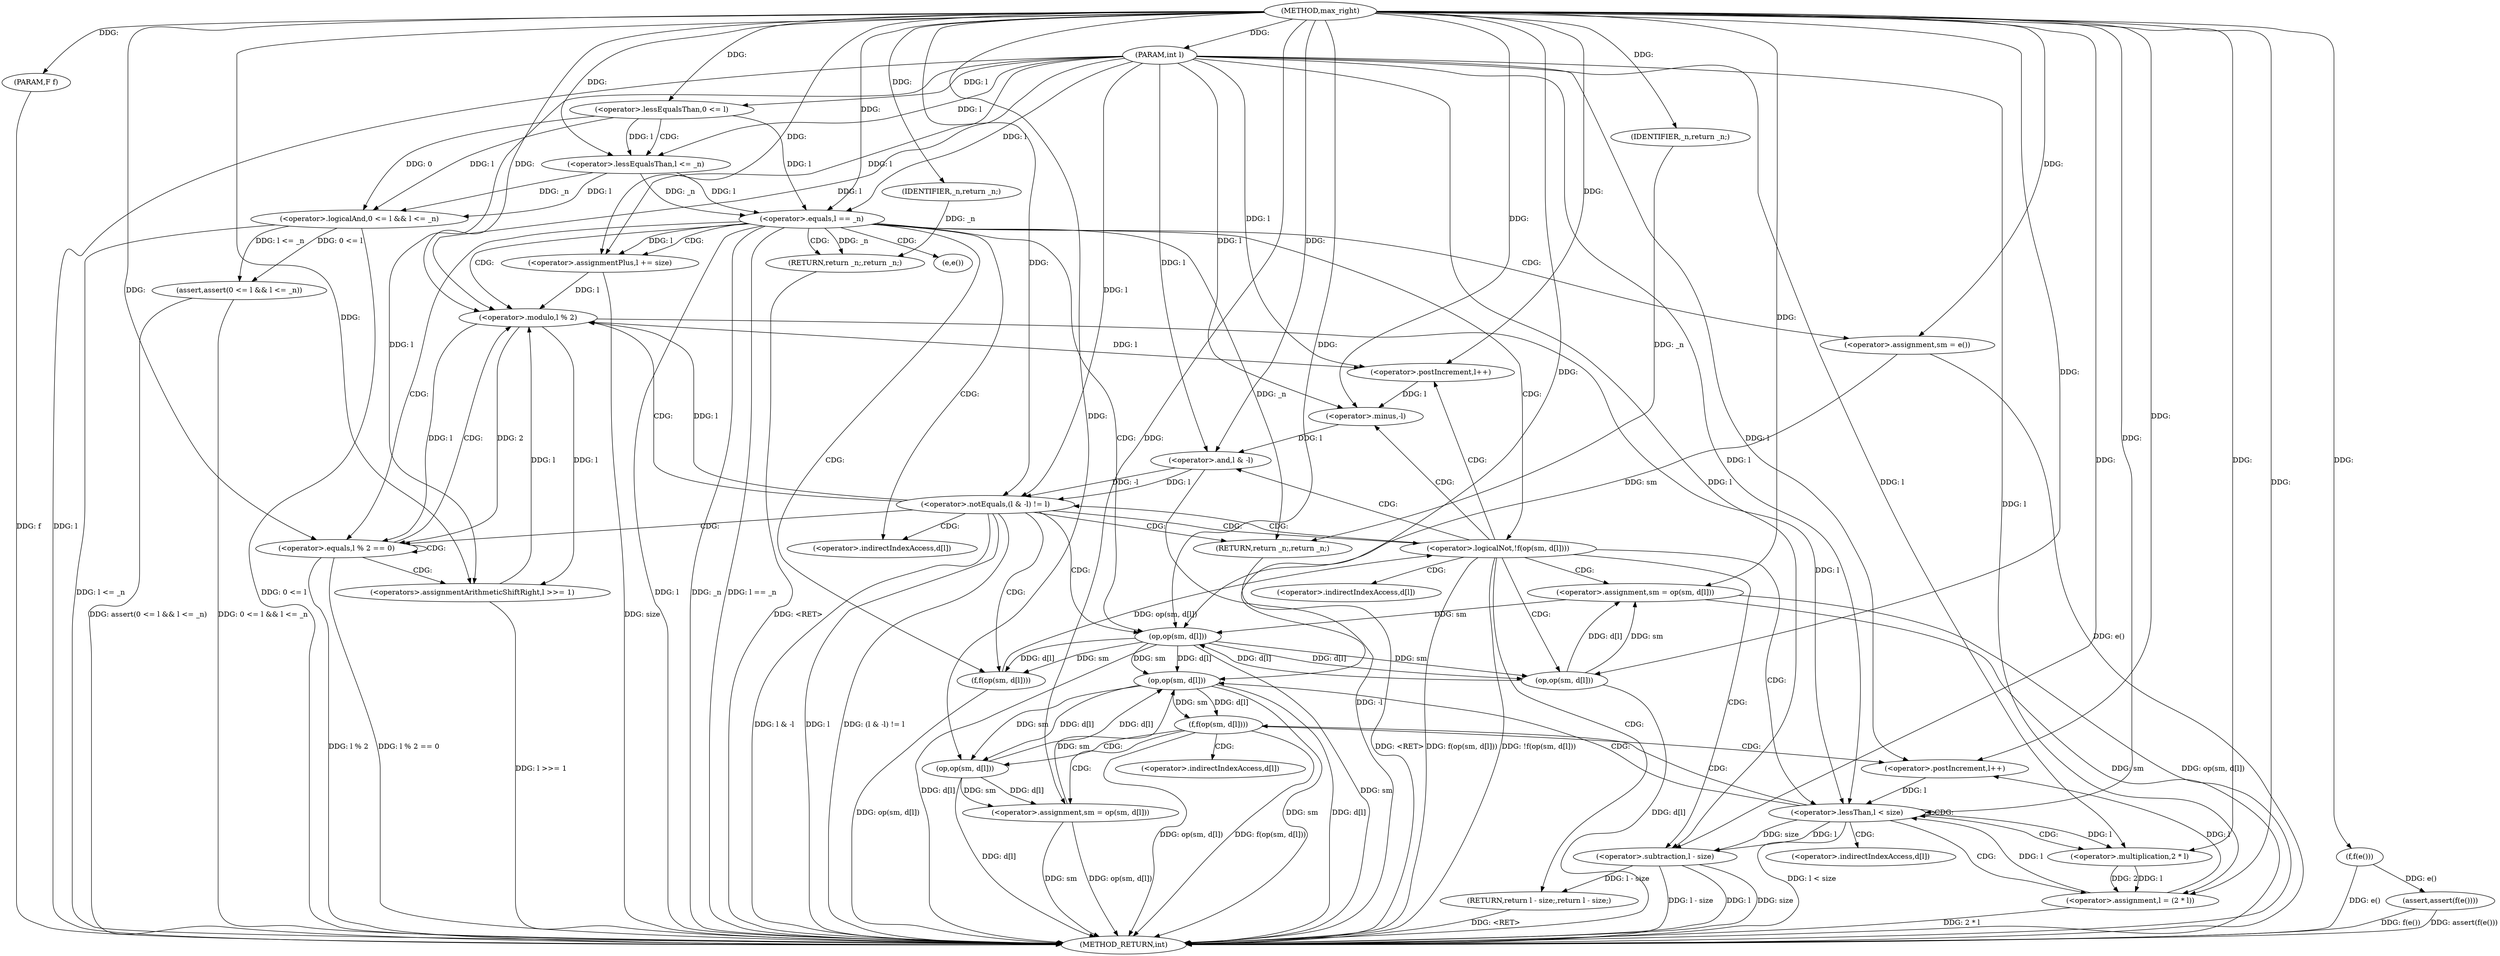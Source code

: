 digraph "max_right" {  
"1006034" [label = "(METHOD,max_right)" ]
"1006130" [label = "(METHOD_RETURN,int)" ]
"1006035" [label = "(PARAM,int l)" ]
"1006036" [label = "(PARAM,F f)" ]
"1006038" [label = "(assert,assert(0 <= l && l <= _n))" ]
"1006046" [label = "(assert,assert(f(e())))" ]
"1006055" [label = "(<operator>.assignmentPlus,l += size)" ]
"1006059" [label = "(<operator>.assignment,sm = e())" ]
"1006128" [label = "(RETURN,return _n;,return _n;)" ]
"1006050" [label = "(<operator>.equals,l == _n)" ]
"1006053" [label = "(RETURN,return _n;,return _n;)" ]
"1006122" [label = "(<operator>.notEquals,(l & -l) != l)" ]
"1006129" [label = "(IDENTIFIER,_n,return _n;)" ]
"1006039" [label = "(<operator>.logicalAnd,0 <= l && l <= _n)" ]
"1006047" [label = "(f,f(e()))" ]
"1006054" [label = "(IDENTIFIER,_n,return _n;)" ]
"1006113" [label = "(<operator>.assignment,sm = op(sm, d[l]))" ]
"1006120" [label = "(<operator>.postIncrement,l++)" ]
"1006040" [label = "(<operator>.lessEqualsThan,0 <= l)" ]
"1006043" [label = "(<operator>.lessEqualsThan,l <= _n)" ]
"1006065" [label = "(<operator>.equals,l % 2 == 0)" ]
"1006070" [label = "(<operators>.assignmentArithmeticShiftRight,l >>= 1)" ]
"1006074" [label = "(<operator>.logicalNot,!f(op(sm, d[l])))" ]
"1006123" [label = "(<operator>.and,l & -l)" ]
"1006109" [label = "(RETURN,return l - size;,return l - size;)" ]
"1006115" [label = "(op,op(sm, d[l]))" ]
"1006125" [label = "(<operator>.minus,-l)" ]
"1006066" [label = "(<operator>.modulo,l % 2)" ]
"1006075" [label = "(f,f(op(sm, d[l])))" ]
"1006083" [label = "(<operator>.lessThan,l < size)" ]
"1006110" [label = "(<operator>.subtraction,l - size)" ]
"1006076" [label = "(op,op(sm, d[l]))" ]
"1006087" [label = "(<operator>.assignment,l = (2 * l))" ]
"1006093" [label = "(f,f(op(sm, d[l])))" ]
"1006089" [label = "(<operator>.multiplication,2 * l)" ]
"1006100" [label = "(<operator>.assignment,sm = op(sm, d[l]))" ]
"1006107" [label = "(<operator>.postIncrement,l++)" ]
"1006094" [label = "(op,op(sm, d[l]))" ]
"1006102" [label = "(op,op(sm, d[l]))" ]
"1006061" [label = "(e,e())" ]
"1006117" [label = "(<operator>.indirectIndexAccess,d[l])" ]
"1006078" [label = "(<operator>.indirectIndexAccess,d[l])" ]
"1006096" [label = "(<operator>.indirectIndexAccess,d[l])" ]
"1006104" [label = "(<operator>.indirectIndexAccess,d[l])" ]
  "1006109" -> "1006130"  [ label = "DDG: <RET>"] 
  "1006053" -> "1006130"  [ label = "DDG: <RET>"] 
  "1006035" -> "1006130"  [ label = "DDG: l"] 
  "1006036" -> "1006130"  [ label = "DDG: f"] 
  "1006039" -> "1006130"  [ label = "DDG: 0 <= l"] 
  "1006039" -> "1006130"  [ label = "DDG: l <= _n"] 
  "1006038" -> "1006130"  [ label = "DDG: 0 <= l && l <= _n"] 
  "1006038" -> "1006130"  [ label = "DDG: assert(0 <= l && l <= _n)"] 
  "1006047" -> "1006130"  [ label = "DDG: e()"] 
  "1006046" -> "1006130"  [ label = "DDG: f(e())"] 
  "1006046" -> "1006130"  [ label = "DDG: assert(f(e()))"] 
  "1006050" -> "1006130"  [ label = "DDG: l"] 
  "1006050" -> "1006130"  [ label = "DDG: _n"] 
  "1006050" -> "1006130"  [ label = "DDG: l == _n"] 
  "1006055" -> "1006130"  [ label = "DDG: size"] 
  "1006059" -> "1006130"  [ label = "DDG: e()"] 
  "1006065" -> "1006130"  [ label = "DDG: l % 2"] 
  "1006065" -> "1006130"  [ label = "DDG: l % 2 == 0"] 
  "1006076" -> "1006130"  [ label = "DDG: sm"] 
  "1006076" -> "1006130"  [ label = "DDG: d[l]"] 
  "1006075" -> "1006130"  [ label = "DDG: op(sm, d[l])"] 
  "1006074" -> "1006130"  [ label = "DDG: f(op(sm, d[l]))"] 
  "1006074" -> "1006130"  [ label = "DDG: !f(op(sm, d[l]))"] 
  "1006113" -> "1006130"  [ label = "DDG: sm"] 
  "1006115" -> "1006130"  [ label = "DDG: d[l]"] 
  "1006113" -> "1006130"  [ label = "DDG: op(sm, d[l])"] 
  "1006123" -> "1006130"  [ label = "DDG: -l"] 
  "1006122" -> "1006130"  [ label = "DDG: l & -l"] 
  "1006122" -> "1006130"  [ label = "DDG: l"] 
  "1006122" -> "1006130"  [ label = "DDG: (l & -l) != l"] 
  "1006083" -> "1006130"  [ label = "DDG: l < size"] 
  "1006110" -> "1006130"  [ label = "DDG: l"] 
  "1006110" -> "1006130"  [ label = "DDG: size"] 
  "1006110" -> "1006130"  [ label = "DDG: l - size"] 
  "1006087" -> "1006130"  [ label = "DDG: 2 * l"] 
  "1006094" -> "1006130"  [ label = "DDG: sm"] 
  "1006094" -> "1006130"  [ label = "DDG: d[l]"] 
  "1006093" -> "1006130"  [ label = "DDG: op(sm, d[l])"] 
  "1006093" -> "1006130"  [ label = "DDG: f(op(sm, d[l]))"] 
  "1006100" -> "1006130"  [ label = "DDG: sm"] 
  "1006102" -> "1006130"  [ label = "DDG: d[l]"] 
  "1006100" -> "1006130"  [ label = "DDG: op(sm, d[l])"] 
  "1006070" -> "1006130"  [ label = "DDG: l >>= 1"] 
  "1006128" -> "1006130"  [ label = "DDG: <RET>"] 
  "1006034" -> "1006035"  [ label = "DDG: "] 
  "1006034" -> "1006036"  [ label = "DDG: "] 
  "1006034" -> "1006055"  [ label = "DDG: "] 
  "1006034" -> "1006059"  [ label = "DDG: "] 
  "1006129" -> "1006128"  [ label = "DDG: _n"] 
  "1006050" -> "1006128"  [ label = "DDG: _n"] 
  "1006039" -> "1006038"  [ label = "DDG: 0 <= l"] 
  "1006039" -> "1006038"  [ label = "DDG: l <= _n"] 
  "1006047" -> "1006046"  [ label = "DDG: e()"] 
  "1006054" -> "1006053"  [ label = "DDG: _n"] 
  "1006050" -> "1006053"  [ label = "DDG: _n"] 
  "1006050" -> "1006055"  [ label = "DDG: l"] 
  "1006035" -> "1006055"  [ label = "DDG: l"] 
  "1006034" -> "1006129"  [ label = "DDG: "] 
  "1006040" -> "1006039"  [ label = "DDG: 0"] 
  "1006040" -> "1006039"  [ label = "DDG: l"] 
  "1006043" -> "1006039"  [ label = "DDG: _n"] 
  "1006043" -> "1006039"  [ label = "DDG: l"] 
  "1006034" -> "1006047"  [ label = "DDG: "] 
  "1006040" -> "1006050"  [ label = "DDG: l"] 
  "1006043" -> "1006050"  [ label = "DDG: l"] 
  "1006035" -> "1006050"  [ label = "DDG: l"] 
  "1006034" -> "1006050"  [ label = "DDG: "] 
  "1006043" -> "1006050"  [ label = "DDG: _n"] 
  "1006034" -> "1006054"  [ label = "DDG: "] 
  "1006115" -> "1006113"  [ label = "DDG: d[l]"] 
  "1006115" -> "1006113"  [ label = "DDG: sm"] 
  "1006123" -> "1006122"  [ label = "DDG: -l"] 
  "1006123" -> "1006122"  [ label = "DDG: l"] 
  "1006035" -> "1006122"  [ label = "DDG: l"] 
  "1006034" -> "1006122"  [ label = "DDG: "] 
  "1006034" -> "1006040"  [ label = "DDG: "] 
  "1006035" -> "1006040"  [ label = "DDG: l"] 
  "1006040" -> "1006043"  [ label = "DDG: l"] 
  "1006035" -> "1006043"  [ label = "DDG: l"] 
  "1006034" -> "1006043"  [ label = "DDG: "] 
  "1006034" -> "1006113"  [ label = "DDG: "] 
  "1006066" -> "1006120"  [ label = "DDG: l"] 
  "1006035" -> "1006120"  [ label = "DDG: l"] 
  "1006034" -> "1006120"  [ label = "DDG: "] 
  "1006125" -> "1006123"  [ label = "DDG: l"] 
  "1006035" -> "1006123"  [ label = "DDG: l"] 
  "1006034" -> "1006123"  [ label = "DDG: "] 
  "1006066" -> "1006065"  [ label = "DDG: l"] 
  "1006066" -> "1006065"  [ label = "DDG: 2"] 
  "1006034" -> "1006065"  [ label = "DDG: "] 
  "1006066" -> "1006070"  [ label = "DDG: l"] 
  "1006035" -> "1006070"  [ label = "DDG: l"] 
  "1006034" -> "1006070"  [ label = "DDG: "] 
  "1006075" -> "1006074"  [ label = "DDG: op(sm, d[l])"] 
  "1006110" -> "1006109"  [ label = "DDG: l - size"] 
  "1006076" -> "1006115"  [ label = "DDG: sm"] 
  "1006034" -> "1006115"  [ label = "DDG: "] 
  "1006076" -> "1006115"  [ label = "DDG: d[l]"] 
  "1006120" -> "1006125"  [ label = "DDG: l"] 
  "1006035" -> "1006125"  [ label = "DDG: l"] 
  "1006034" -> "1006125"  [ label = "DDG: "] 
  "1006055" -> "1006066"  [ label = "DDG: l"] 
  "1006122" -> "1006066"  [ label = "DDG: l"] 
  "1006070" -> "1006066"  [ label = "DDG: l"] 
  "1006035" -> "1006066"  [ label = "DDG: l"] 
  "1006034" -> "1006066"  [ label = "DDG: "] 
  "1006076" -> "1006075"  [ label = "DDG: sm"] 
  "1006076" -> "1006075"  [ label = "DDG: d[l]"] 
  "1006059" -> "1006076"  [ label = "DDG: sm"] 
  "1006113" -> "1006076"  [ label = "DDG: sm"] 
  "1006034" -> "1006076"  [ label = "DDG: "] 
  "1006115" -> "1006076"  [ label = "DDG: d[l]"] 
  "1006066" -> "1006083"  [ label = "DDG: l"] 
  "1006087" -> "1006083"  [ label = "DDG: l"] 
  "1006107" -> "1006083"  [ label = "DDG: l"] 
  "1006035" -> "1006083"  [ label = "DDG: l"] 
  "1006034" -> "1006083"  [ label = "DDG: "] 
  "1006089" -> "1006087"  [ label = "DDG: 2"] 
  "1006089" -> "1006087"  [ label = "DDG: l"] 
  "1006083" -> "1006110"  [ label = "DDG: l"] 
  "1006035" -> "1006110"  [ label = "DDG: l"] 
  "1006034" -> "1006110"  [ label = "DDG: "] 
  "1006083" -> "1006110"  [ label = "DDG: size"] 
  "1006035" -> "1006087"  [ label = "DDG: l"] 
  "1006034" -> "1006087"  [ label = "DDG: "] 
  "1006034" -> "1006089"  [ label = "DDG: "] 
  "1006083" -> "1006089"  [ label = "DDG: l"] 
  "1006035" -> "1006089"  [ label = "DDG: l"] 
  "1006094" -> "1006093"  [ label = "DDG: d[l]"] 
  "1006094" -> "1006093"  [ label = "DDG: sm"] 
  "1006102" -> "1006100"  [ label = "DDG: d[l]"] 
  "1006102" -> "1006100"  [ label = "DDG: sm"] 
  "1006076" -> "1006094"  [ label = "DDG: sm"] 
  "1006100" -> "1006094"  [ label = "DDG: sm"] 
  "1006034" -> "1006094"  [ label = "DDG: "] 
  "1006076" -> "1006094"  [ label = "DDG: d[l]"] 
  "1006102" -> "1006094"  [ label = "DDG: d[l]"] 
  "1006034" -> "1006100"  [ label = "DDG: "] 
  "1006087" -> "1006107"  [ label = "DDG: l"] 
  "1006035" -> "1006107"  [ label = "DDG: l"] 
  "1006034" -> "1006107"  [ label = "DDG: "] 
  "1006094" -> "1006102"  [ label = "DDG: sm"] 
  "1006034" -> "1006102"  [ label = "DDG: "] 
  "1006094" -> "1006102"  [ label = "DDG: d[l]"] 
  "1006050" -> "1006076"  [ label = "CDG: "] 
  "1006050" -> "1006066"  [ label = "CDG: "] 
  "1006050" -> "1006055"  [ label = "CDG: "] 
  "1006050" -> "1006078"  [ label = "CDG: "] 
  "1006050" -> "1006053"  [ label = "CDG: "] 
  "1006050" -> "1006075"  [ label = "CDG: "] 
  "1006050" -> "1006061"  [ label = "CDG: "] 
  "1006050" -> "1006074"  [ label = "CDG: "] 
  "1006050" -> "1006059"  [ label = "CDG: "] 
  "1006050" -> "1006065"  [ label = "CDG: "] 
  "1006122" -> "1006076"  [ label = "CDG: "] 
  "1006122" -> "1006066"  [ label = "CDG: "] 
  "1006122" -> "1006128"  [ label = "CDG: "] 
  "1006122" -> "1006078"  [ label = "CDG: "] 
  "1006122" -> "1006075"  [ label = "CDG: "] 
  "1006122" -> "1006074"  [ label = "CDG: "] 
  "1006122" -> "1006065"  [ label = "CDG: "] 
  "1006040" -> "1006043"  [ label = "CDG: "] 
  "1006065" -> "1006066"  [ label = "CDG: "] 
  "1006065" -> "1006070"  [ label = "CDG: "] 
  "1006065" -> "1006065"  [ label = "CDG: "] 
  "1006074" -> "1006123"  [ label = "CDG: "] 
  "1006074" -> "1006113"  [ label = "CDG: "] 
  "1006074" -> "1006109"  [ label = "CDG: "] 
  "1006074" -> "1006125"  [ label = "CDG: "] 
  "1006074" -> "1006122"  [ label = "CDG: "] 
  "1006074" -> "1006083"  [ label = "CDG: "] 
  "1006074" -> "1006117"  [ label = "CDG: "] 
  "1006074" -> "1006120"  [ label = "CDG: "] 
  "1006074" -> "1006110"  [ label = "CDG: "] 
  "1006074" -> "1006115"  [ label = "CDG: "] 
  "1006083" -> "1006094"  [ label = "CDG: "] 
  "1006083" -> "1006096"  [ label = "CDG: "] 
  "1006083" -> "1006083"  [ label = "CDG: "] 
  "1006083" -> "1006087"  [ label = "CDG: "] 
  "1006083" -> "1006093"  [ label = "CDG: "] 
  "1006083" -> "1006089"  [ label = "CDG: "] 
  "1006093" -> "1006102"  [ label = "CDG: "] 
  "1006093" -> "1006100"  [ label = "CDG: "] 
  "1006093" -> "1006104"  [ label = "CDG: "] 
  "1006093" -> "1006107"  [ label = "CDG: "] 
}

